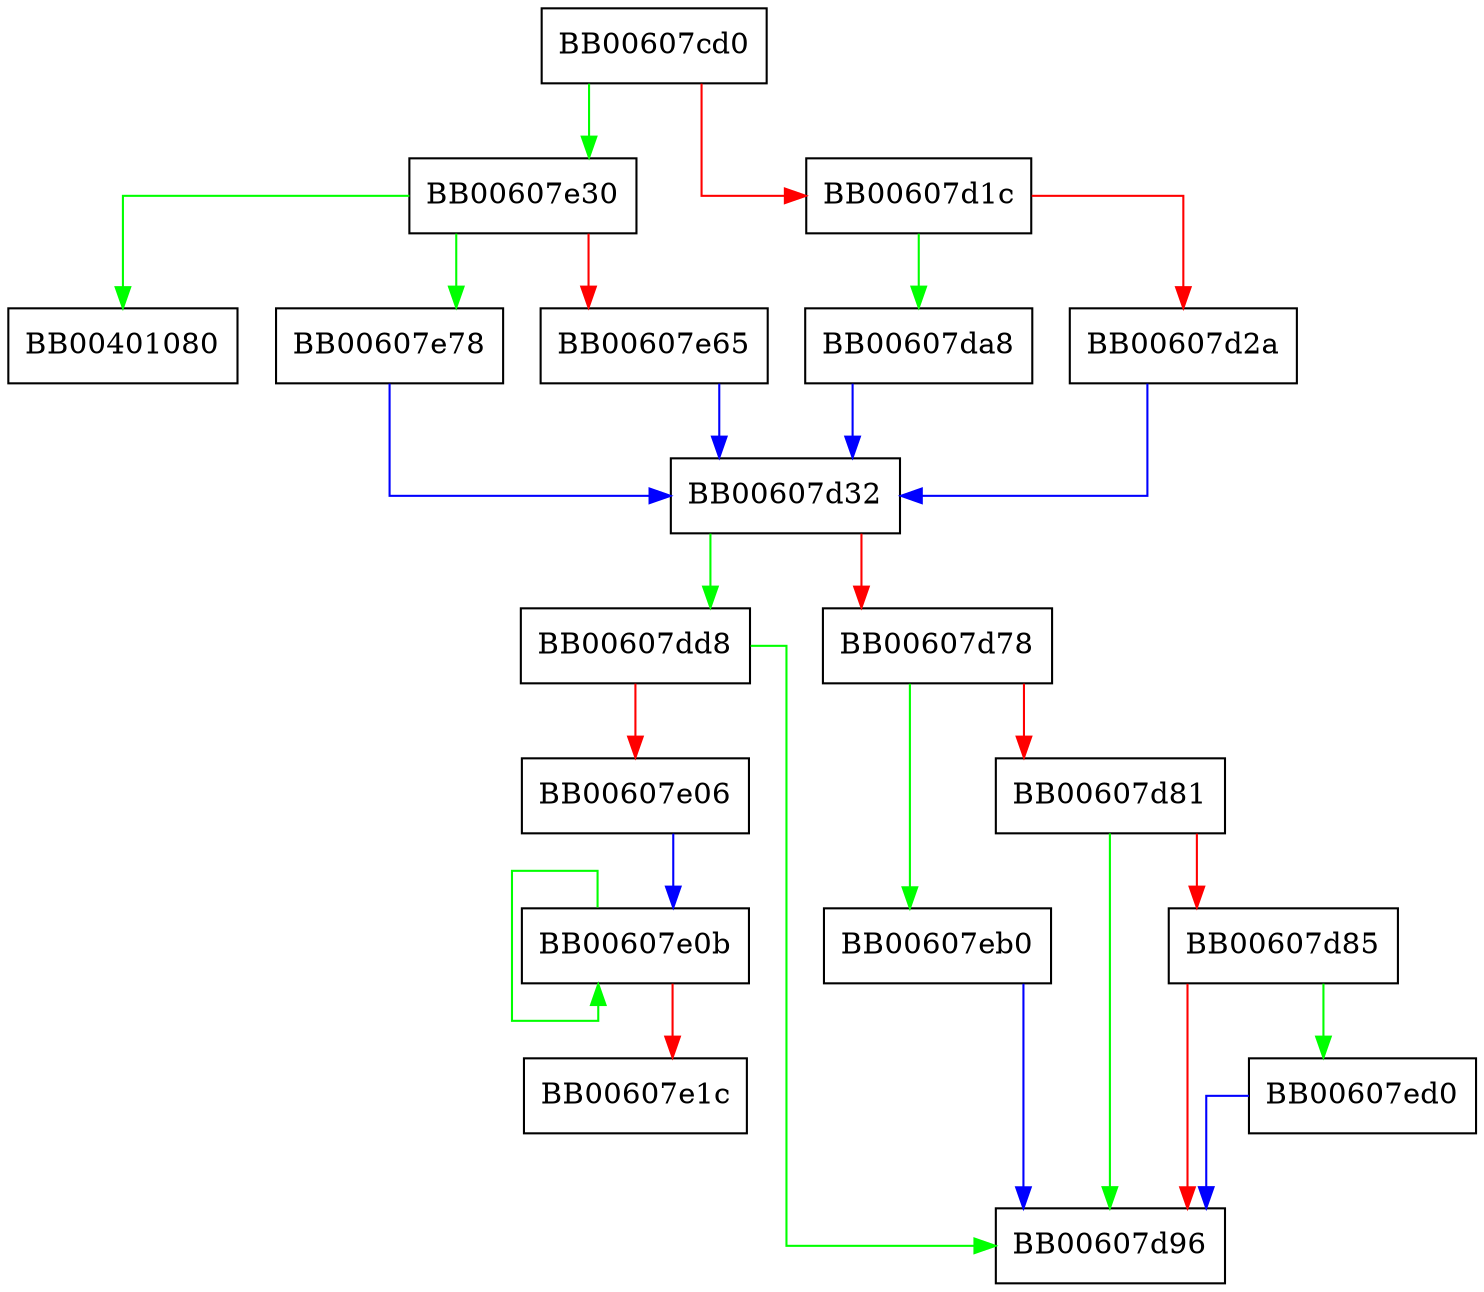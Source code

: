 digraph CRYPTO_gcm128_tag {
  node [shape="box"];
  graph [splines=ortho];
  BB00607cd0 -> BB00607e30 [color="green"];
  BB00607cd0 -> BB00607d1c [color="red"];
  BB00607d1c -> BB00607da8 [color="green"];
  BB00607d1c -> BB00607d2a [color="red"];
  BB00607d2a -> BB00607d32 [color="blue"];
  BB00607d32 -> BB00607dd8 [color="green"];
  BB00607d32 -> BB00607d78 [color="red"];
  BB00607d78 -> BB00607eb0 [color="green"];
  BB00607d78 -> BB00607d81 [color="red"];
  BB00607d81 -> BB00607d96 [color="green"];
  BB00607d81 -> BB00607d85 [color="red"];
  BB00607d85 -> BB00607ed0 [color="green"];
  BB00607d85 -> BB00607d96 [color="red"];
  BB00607da8 -> BB00607d32 [color="blue"];
  BB00607dd8 -> BB00607d96 [color="green"];
  BB00607dd8 -> BB00607e06 [color="red"];
  BB00607e06 -> BB00607e0b [color="blue"];
  BB00607e0b -> BB00607e0b [color="green"];
  BB00607e0b -> BB00607e1c [color="red"];
  BB00607e30 -> BB00401080 [color="green"];
  BB00607e30 -> BB00607e78 [color="green"];
  BB00607e30 -> BB00607e65 [color="red"];
  BB00607e65 -> BB00607d32 [color="blue"];
  BB00607e78 -> BB00607d32 [color="blue"];
  BB00607eb0 -> BB00607d96 [color="blue"];
  BB00607ed0 -> BB00607d96 [color="blue"];
}